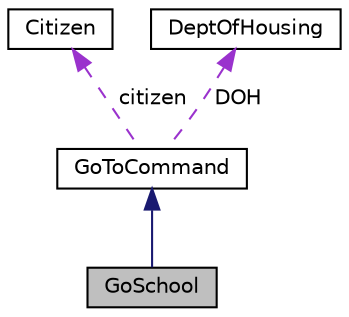 digraph "GoSchool"
{
 // LATEX_PDF_SIZE
  edge [fontname="Helvetica",fontsize="10",labelfontname="Helvetica",labelfontsize="10"];
  node [fontname="Helvetica",fontsize="10",shape=record];
  Node1 [label="GoSchool",height=0.2,width=0.4,color="black", fillcolor="grey75", style="filled", fontcolor="black",tooltip="A class representing the action of a citizen going to school within the road network."];
  Node2 -> Node1 [dir="back",color="midnightblue",fontsize="10",style="solid"];
  Node2 [label="GoToCommand",height=0.2,width=0.4,color="black", fillcolor="white", style="filled",URL="$classGoToCommand.html",tooltip="Command class for handling a citizen's movement to a specified destination using a transport strategy..."];
  Node3 -> Node2 [dir="back",color="darkorchid3",fontsize="10",style="dashed",label=" citizen" ];
  Node3 [label="Citizen",height=0.2,width=0.4,color="black", fillcolor="white", style="filled",URL="$classCitizen.html",tooltip="Represents a citizen in the life simulation game."];
  Node4 -> Node2 [dir="back",color="darkorchid3",fontsize="10",style="dashed",label=" DOH" ];
  Node4 [label="DeptOfHousing",height=0.2,width=0.4,color="black", fillcolor="white", style="filled",URL="$classDeptOfHousing.html",tooltip="DeptOfHousing manages the creation and removal of buildings with budget constraints."];
}
